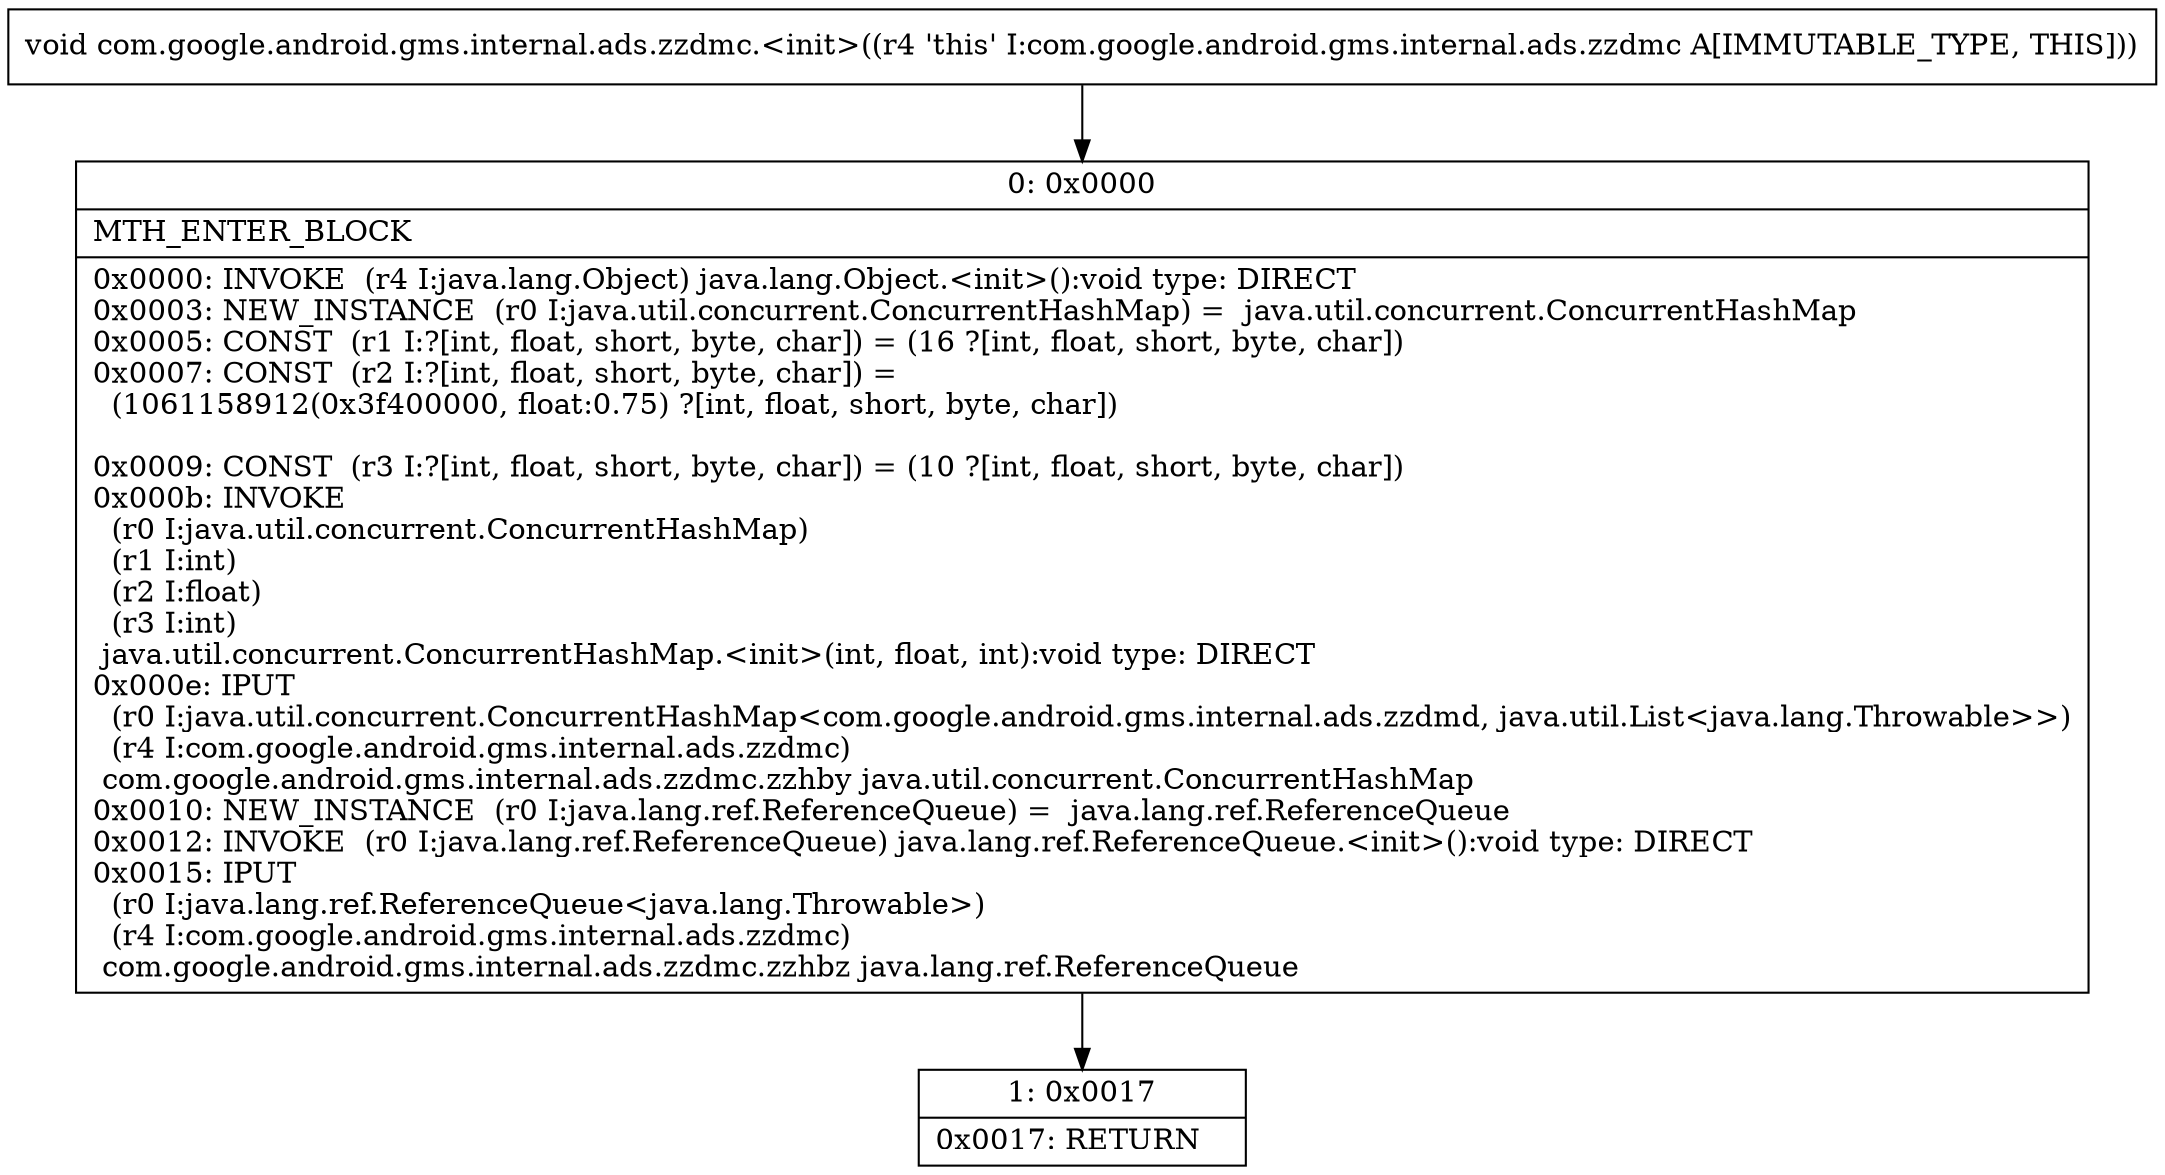 digraph "CFG forcom.google.android.gms.internal.ads.zzdmc.\<init\>()V" {
Node_0 [shape=record,label="{0\:\ 0x0000|MTH_ENTER_BLOCK\l|0x0000: INVOKE  (r4 I:java.lang.Object) java.lang.Object.\<init\>():void type: DIRECT \l0x0003: NEW_INSTANCE  (r0 I:java.util.concurrent.ConcurrentHashMap) =  java.util.concurrent.ConcurrentHashMap \l0x0005: CONST  (r1 I:?[int, float, short, byte, char]) = (16 ?[int, float, short, byte, char]) \l0x0007: CONST  (r2 I:?[int, float, short, byte, char]) = \l  (1061158912(0x3f400000, float:0.75) ?[int, float, short, byte, char])\l \l0x0009: CONST  (r3 I:?[int, float, short, byte, char]) = (10 ?[int, float, short, byte, char]) \l0x000b: INVOKE  \l  (r0 I:java.util.concurrent.ConcurrentHashMap)\l  (r1 I:int)\l  (r2 I:float)\l  (r3 I:int)\l java.util.concurrent.ConcurrentHashMap.\<init\>(int, float, int):void type: DIRECT \l0x000e: IPUT  \l  (r0 I:java.util.concurrent.ConcurrentHashMap\<com.google.android.gms.internal.ads.zzdmd, java.util.List\<java.lang.Throwable\>\>)\l  (r4 I:com.google.android.gms.internal.ads.zzdmc)\l com.google.android.gms.internal.ads.zzdmc.zzhby java.util.concurrent.ConcurrentHashMap \l0x0010: NEW_INSTANCE  (r0 I:java.lang.ref.ReferenceQueue) =  java.lang.ref.ReferenceQueue \l0x0012: INVOKE  (r0 I:java.lang.ref.ReferenceQueue) java.lang.ref.ReferenceQueue.\<init\>():void type: DIRECT \l0x0015: IPUT  \l  (r0 I:java.lang.ref.ReferenceQueue\<java.lang.Throwable\>)\l  (r4 I:com.google.android.gms.internal.ads.zzdmc)\l com.google.android.gms.internal.ads.zzdmc.zzhbz java.lang.ref.ReferenceQueue \l}"];
Node_1 [shape=record,label="{1\:\ 0x0017|0x0017: RETURN   \l}"];
MethodNode[shape=record,label="{void com.google.android.gms.internal.ads.zzdmc.\<init\>((r4 'this' I:com.google.android.gms.internal.ads.zzdmc A[IMMUTABLE_TYPE, THIS])) }"];
MethodNode -> Node_0;
Node_0 -> Node_1;
}

